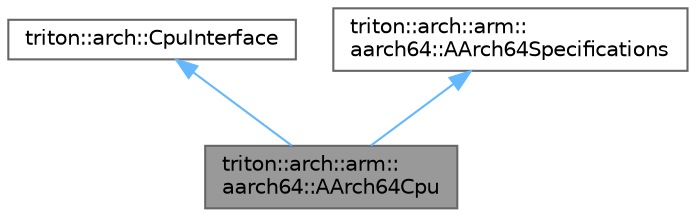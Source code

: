 digraph "triton::arch::arm::aarch64::AArch64Cpu"
{
 // LATEX_PDF_SIZE
  bgcolor="transparent";
  edge [fontname=Helvetica,fontsize=10,labelfontname=Helvetica,labelfontsize=10];
  node [fontname=Helvetica,fontsize=10,shape=box,height=0.2,width=0.4];
  Node1 [label="triton::arch::arm::\laarch64::AArch64Cpu",height=0.2,width=0.4,color="gray40", fillcolor="grey60", style="filled", fontcolor="black",tooltip="This class is used to describe the ARM (64-bits) spec."];
  Node2 -> Node1 [dir="back",color="steelblue1",style="solid"];
  Node2 [label="triton::arch::CpuInterface",height=0.2,width=0.4,color="gray40", fillcolor="white", style="filled",URL="$classtriton_1_1arch_1_1CpuInterface.html",tooltip="This interface is used as abstract CPU interface. All CPU must use this interface."];
  Node3 -> Node1 [dir="back",color="steelblue1",style="solid"];
  Node3 [label="triton::arch::arm::\laarch64::AArch64Specifications",height=0.2,width=0.4,color="gray40", fillcolor="white", style="filled",URL="$classtriton_1_1arch_1_1arm_1_1aarch64_1_1AArch64Specifications.html",tooltip="The AArch64Specifications class defines specifications about the AArch64 CPU."];
}
